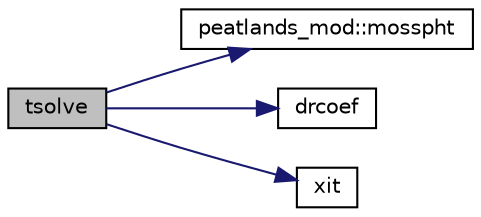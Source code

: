 digraph "tsolve"
{
 // INTERACTIVE_SVG=YES
  edge [fontname="Helvetica",fontsize="10",labelfontname="Helvetica",labelfontsize="10"];
  node [fontname="Helvetica",fontsize="10",shape=record];
  rankdir="LR";
  Node1 [label="tsolve",height=0.2,width=0.4,color="black", fillcolor="grey75", style="filled", fontcolor="black"];
  Node1 -> Node2 [color="midnightblue",fontsize="10",style="solid"];
  Node2 [label="peatlands_mod::mosspht",height=0.2,width=0.4,color="black", fillcolor="white", style="filled",URL="$group__moss__photosynthesis.html#ga74c6ae528153d57336622db389f4bdd3"];
  Node1 -> Node3 [color="midnightblue",fontsize="10",style="solid"];
  Node3 [label="drcoef",height=0.2,width=0.4,color="black", fillcolor="white", style="filled",URL="$DRCOEF_8f.html#aae5a711d9800a0a042c1cd85f78c87dc"];
  Node1 -> Node4 [color="midnightblue",fontsize="10",style="solid"];
  Node4 [label="xit",height=0.2,width=0.4,color="black", fillcolor="white", style="filled",URL="$XIT_8f.html#aea43fe3205a9aaa600859d61b69d580c"];
}
